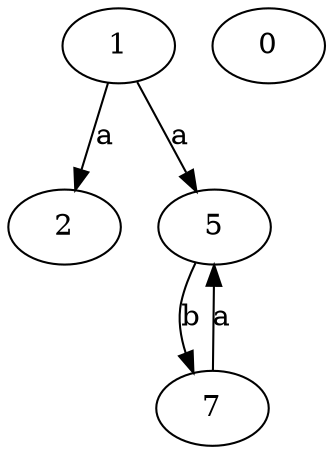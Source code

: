 strict digraph  {
2;
0;
1;
5;
7;
1 -> 2  [label=a];
1 -> 5  [label=a];
5 -> 7  [label=b];
7 -> 5  [label=a];
}
